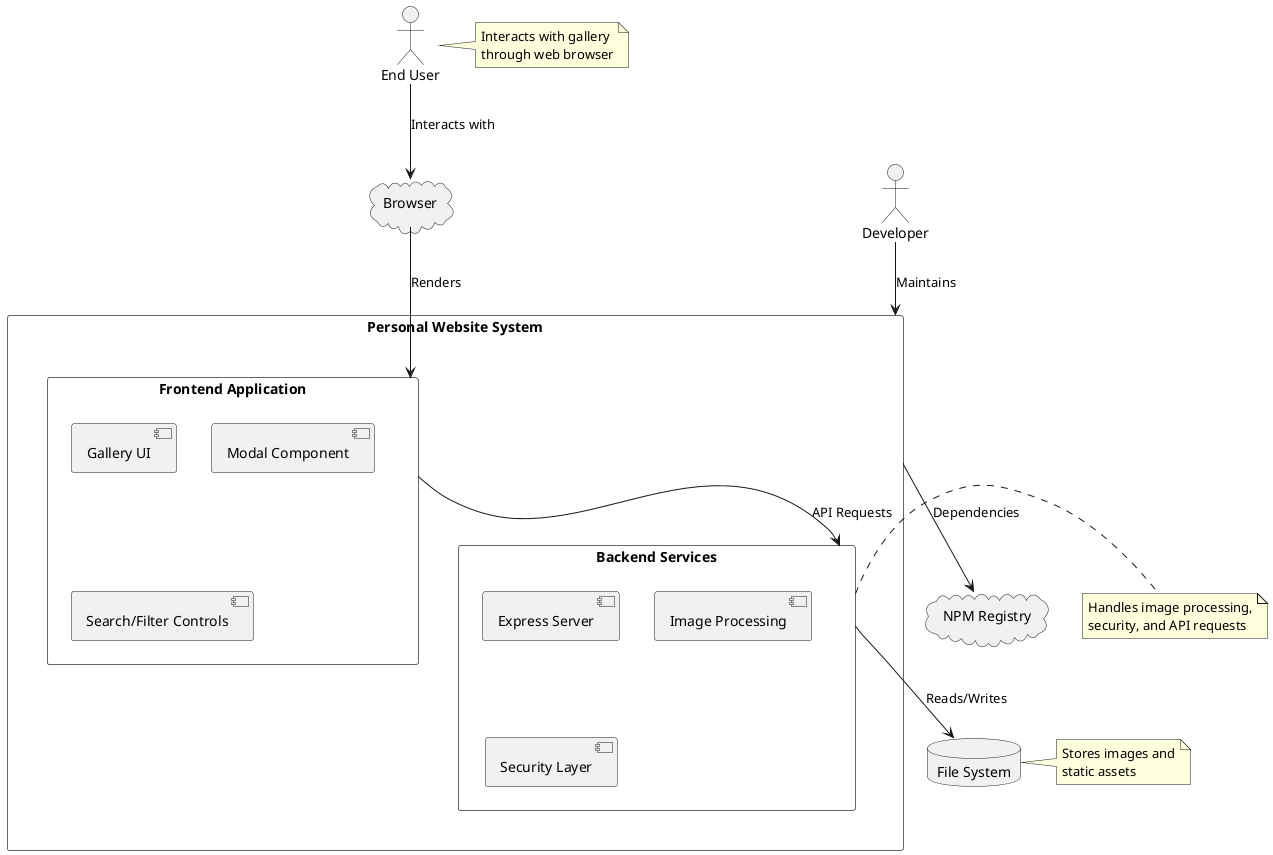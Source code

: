 @startuml Personal Website Context Diagram

!define RECTANGLE class

skinparam rectangle {
    BackgroundColor White
    BorderColor #666666
}

rectangle "Personal Website System" as PWS {
    rectangle "Frontend Application" as FA {
        [Gallery UI]
        [Modal Component]
        [Search/Filter Controls]
    }
    
    rectangle "Backend Services" as BS {
        [Express Server]
        [Image Processing]
        [Security Layer]
    }
}

actor "End User" as EU
actor "Developer" as DEV

cloud "Browser" as BR
database "File System" as FS
cloud "NPM Registry" as NPM

EU --> BR : Interacts with
BR --> FA : Renders
FA --> BS : API Requests
BS --> FS : Reads/Writes
DEV --> PWS : Maintains
PWS --> NPM : Dependencies

note right of EU
  Interacts with gallery
  through web browser
end note

note right of BS
  Handles image processing,
  security, and API requests
end note

note right of FS
  Stores images and
  static assets
end note

@enduml

